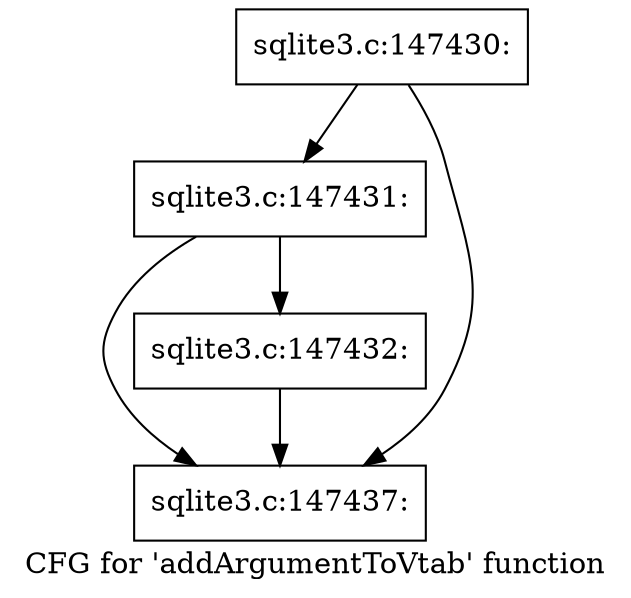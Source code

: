 digraph "CFG for 'addArgumentToVtab' function" {
	label="CFG for 'addArgumentToVtab' function";

	Node0x55c0fa3cf100 [shape=record,label="{sqlite3.c:147430:}"];
	Node0x55c0fa3cf100 -> Node0x55c0fa3e28a0;
	Node0x55c0fa3cf100 -> Node0x55c0fa3e2590;
	Node0x55c0fa3e28a0 [shape=record,label="{sqlite3.c:147431:}"];
	Node0x55c0fa3e28a0 -> Node0x55c0fa3e2bc0;
	Node0x55c0fa3e28a0 -> Node0x55c0fa3e2590;
	Node0x55c0fa3e2bc0 [shape=record,label="{sqlite3.c:147432:}"];
	Node0x55c0fa3e2bc0 -> Node0x55c0fa3e2590;
	Node0x55c0fa3e2590 [shape=record,label="{sqlite3.c:147437:}"];
}
